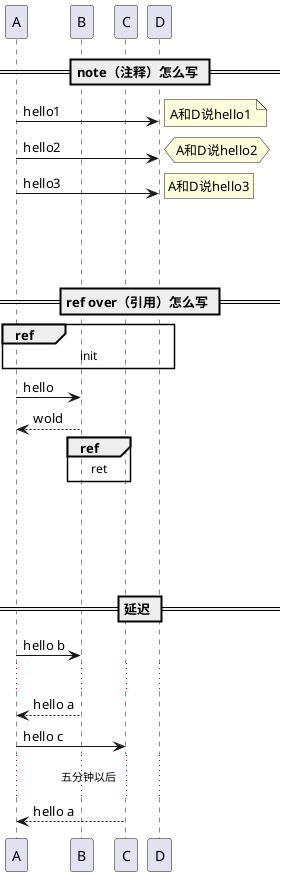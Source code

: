@startuml

participant A
participant B
participant C
participant D

== note（注释）怎么写 ==

A -> D : hello1
note right : A和D说hello1

A -> D : hello2
hnote right : A和D说hello2

A -> D : hello3
rnote right : A和D说hello3

|||
|||
|||

== ref over（引用）怎么写 ==

ref over A, B, C, D : init
A -> B : hello
B --> A : wold
ref over B : ret

|||
|||
|||
|||

== 延迟 ==

A -> B : hello b
...
B --> A : hello a

A -> C : hello c
...五分钟以后...
C --> A : hello a

@enduml
